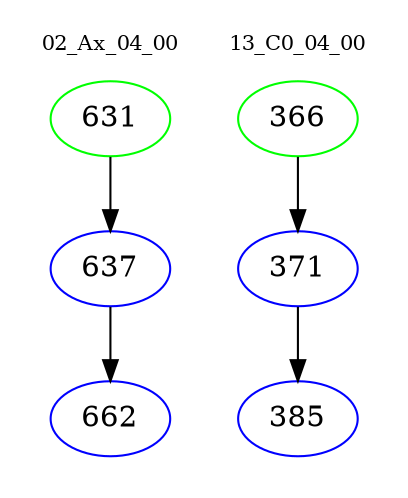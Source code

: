 digraph{
subgraph cluster_0 {
color = white
label = "02_Ax_04_00";
fontsize=10;
T0_631 [label="631", color="green"]
T0_631 -> T0_637 [color="black"]
T0_637 [label="637", color="blue"]
T0_637 -> T0_662 [color="black"]
T0_662 [label="662", color="blue"]
}
subgraph cluster_1 {
color = white
label = "13_C0_04_00";
fontsize=10;
T1_366 [label="366", color="green"]
T1_366 -> T1_371 [color="black"]
T1_371 [label="371", color="blue"]
T1_371 -> T1_385 [color="black"]
T1_385 [label="385", color="blue"]
}
}
